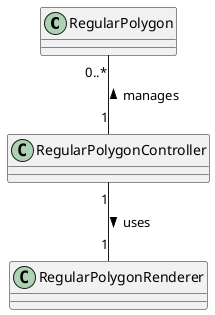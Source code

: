@startuml polygon

class RegularPolygon {
}

class RegularPolygonRenderer {
}

class RegularPolygonController {
}

RegularPolygonController "1" -down- "1" RegularPolygonRenderer : uses >
RegularPolygonController "1" -up- "0..*" RegularPolygon : manages >

@enduml
